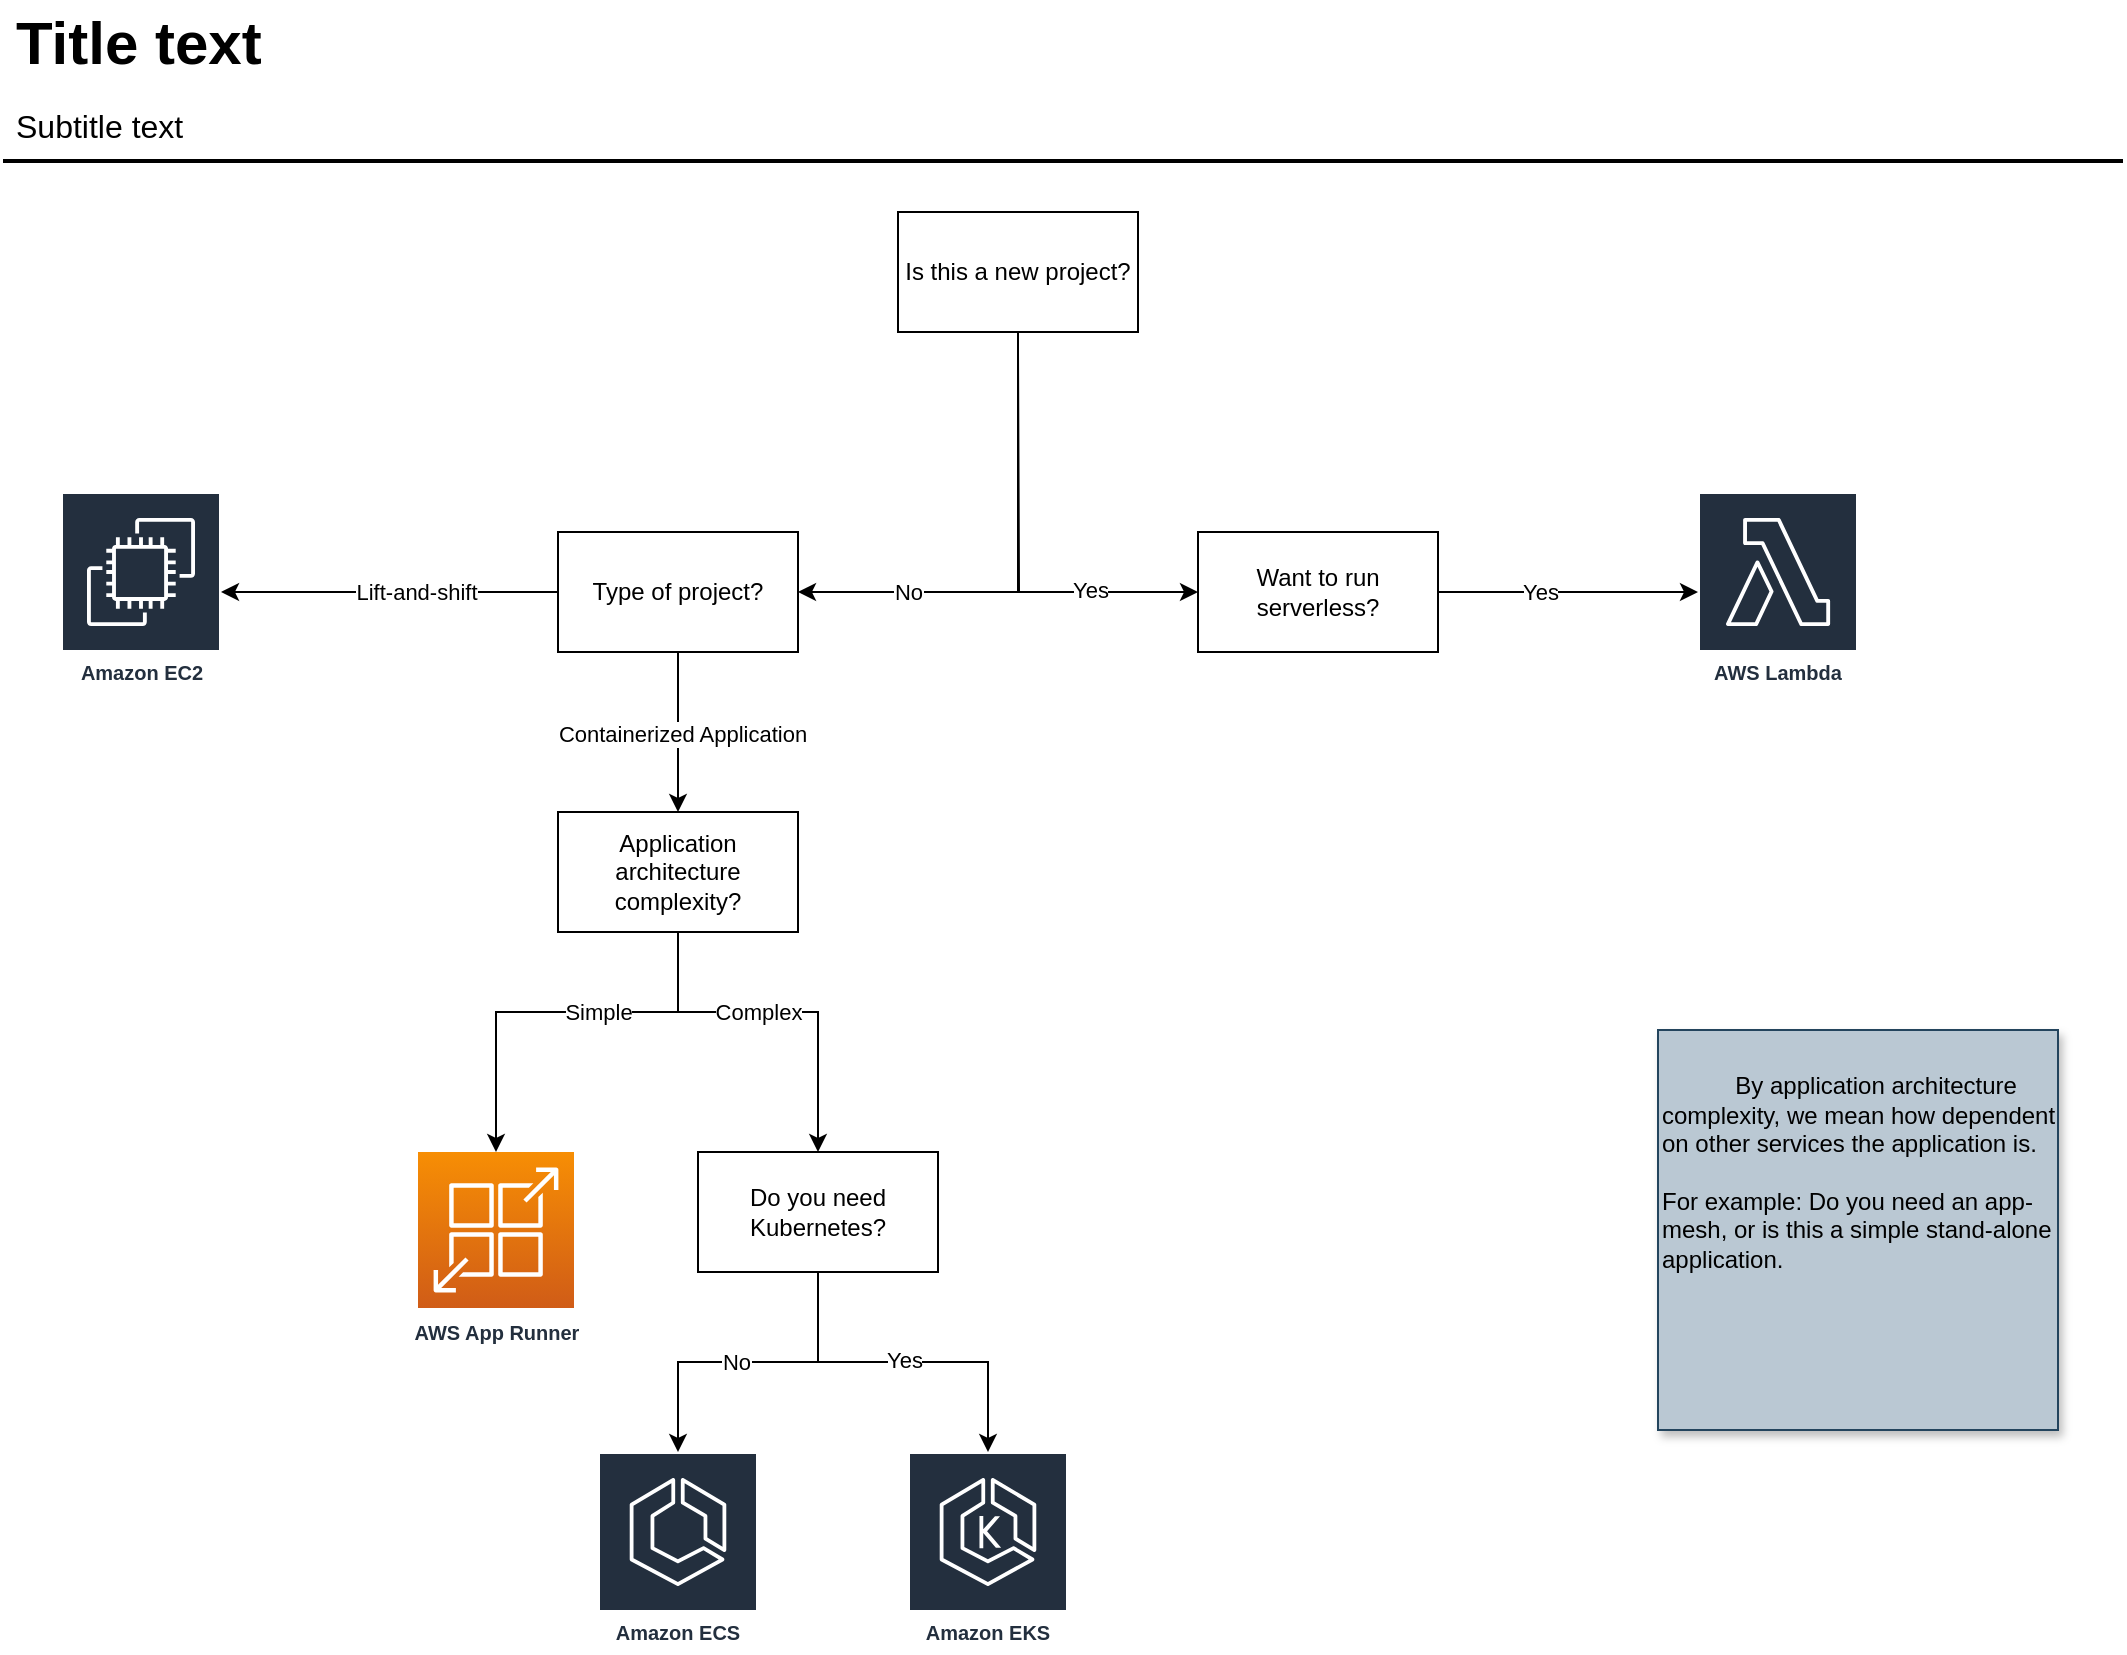 <mxfile version="18.0.0" type="device"><diagram id="Ht1M8jgEwFfnCIfOTk4-" name="Page-1"><mxGraphModel dx="1343" dy="1065" grid="1" gridSize="10" guides="1" tooltips="1" connect="1" arrows="1" fold="1" page="1" pageScale="1" pageWidth="1169" pageHeight="827" math="0" shadow="0"><root><mxCell id="0"/><mxCell id="1" parent="0"/><mxCell id="-QjtrjUzRDEMRZ5MF8oH-47" value="Title text" style="text;html=1;resizable=0;points=[];autosize=1;align=left;verticalAlign=top;spacingTop=-4;fontSize=30;fontStyle=1" parent="1" vertex="1"><mxGeometry x="56.5" y="64.5" width="130" height="40" as="geometry"/></mxCell><mxCell id="-QjtrjUzRDEMRZ5MF8oH-48" value="Subtitle text&lt;br style=&quot;font-size: 16px&quot;&gt;" style="text;html=1;resizable=0;points=[];autosize=1;align=left;verticalAlign=top;spacingTop=-4;fontSize=16;" parent="1" vertex="1"><mxGeometry x="56.5" y="114.5" width="100" height="20" as="geometry"/></mxCell><mxCell id="SCVMTBWpLvtzJIhz15lM-1" value="" style="line;strokeWidth=2;html=1;fontSize=14;" parent="1" vertex="1"><mxGeometry x="52.5" y="139.5" width="1060" height="10" as="geometry"/></mxCell><mxCell id="QQipETS9zG8AlzzD9p20-27" value="" style="edgeStyle=orthogonalEdgeStyle;rounded=0;orthogonalLoop=1;jettySize=auto;html=1;startArrow=classic;startFill=1;endArrow=none;endFill=0;exitX=0;exitY=0.5;exitDx=0;exitDy=0;" edge="1" parent="1" source="QQipETS9zG8AlzzD9p20-26"><mxGeometry relative="1" as="geometry"><mxPoint x="560" y="240" as="targetPoint"/></mxGeometry></mxCell><mxCell id="QQipETS9zG8AlzzD9p20-28" value="Yes" style="edgeLabel;html=1;align=center;verticalAlign=middle;resizable=0;points=[];" vertex="1" connectable="0" parent="QQipETS9zG8AlzzD9p20-27"><mxGeometry x="-0.482" y="-1" relative="1" as="geometry"><mxPoint as="offset"/></mxGeometry></mxCell><mxCell id="QQipETS9zG8AlzzD9p20-1" value="Is this a new project?" style="rounded=0;whiteSpace=wrap;html=1;" vertex="1" parent="1"><mxGeometry x="500" y="170" width="120" height="60" as="geometry"/></mxCell><mxCell id="QQipETS9zG8AlzzD9p20-4" value="" style="edgeStyle=orthogonalEdgeStyle;rounded=0;orthogonalLoop=1;jettySize=auto;html=1;startArrow=classic;startFill=1;endArrow=none;endFill=0;" edge="1" parent="1" source="QQipETS9zG8AlzzD9p20-2" target="QQipETS9zG8AlzzD9p20-1"><mxGeometry relative="1" as="geometry"/></mxCell><mxCell id="QQipETS9zG8AlzzD9p20-5" value="No" style="edgeLabel;html=1;align=center;verticalAlign=middle;resizable=0;points=[];" vertex="1" connectable="0" parent="QQipETS9zG8AlzzD9p20-4"><mxGeometry x="0.075" y="1" relative="1" as="geometry"><mxPoint x="-54" y="19" as="offset"/></mxGeometry></mxCell><mxCell id="QQipETS9zG8AlzzD9p20-7" value="" style="edgeStyle=orthogonalEdgeStyle;rounded=0;orthogonalLoop=1;jettySize=auto;html=1;" edge="1" parent="1" source="QQipETS9zG8AlzzD9p20-2" target="QQipETS9zG8AlzzD9p20-6"><mxGeometry relative="1" as="geometry"/></mxCell><mxCell id="QQipETS9zG8AlzzD9p20-8" value="&lt;div&gt;Containerized Application&lt;/div&gt;" style="edgeLabel;html=1;align=center;verticalAlign=middle;resizable=0;points=[];" vertex="1" connectable="0" parent="QQipETS9zG8AlzzD9p20-7"><mxGeometry x="-0.016" y="2" relative="1" as="geometry"><mxPoint y="1" as="offset"/></mxGeometry></mxCell><mxCell id="QQipETS9zG8AlzzD9p20-33" style="edgeStyle=orthogonalEdgeStyle;rounded=0;orthogonalLoop=1;jettySize=auto;html=1;exitX=0;exitY=0.5;exitDx=0;exitDy=0;startArrow=none;startFill=0;endArrow=classic;endFill=1;" edge="1" parent="1" source="QQipETS9zG8AlzzD9p20-2" target="QQipETS9zG8AlzzD9p20-32"><mxGeometry relative="1" as="geometry"/></mxCell><mxCell id="QQipETS9zG8AlzzD9p20-34" value="Lift-and-shift" style="edgeLabel;html=1;align=center;verticalAlign=middle;resizable=0;points=[];spacing=10;" vertex="1" connectable="0" parent="QQipETS9zG8AlzzD9p20-33"><mxGeometry x="-0.267" y="5" relative="1" as="geometry"><mxPoint x="-9" y="-5" as="offset"/></mxGeometry></mxCell><mxCell id="QQipETS9zG8AlzzD9p20-2" value="Type of project?" style="rounded=0;whiteSpace=wrap;html=1;" vertex="1" parent="1"><mxGeometry x="330" y="330" width="120" height="60" as="geometry"/></mxCell><mxCell id="QQipETS9zG8AlzzD9p20-10" value="" style="edgeStyle=orthogonalEdgeStyle;rounded=0;orthogonalLoop=1;jettySize=auto;html=1;entryX=0.5;entryY=0;entryDx=0;entryDy=0;entryPerimeter=0;" edge="1" parent="1" source="QQipETS9zG8AlzzD9p20-6" target="QQipETS9zG8AlzzD9p20-11"><mxGeometry relative="1" as="geometry"><mxPoint x="390" y="610" as="targetPoint"/><Array as="points"><mxPoint x="390" y="570"/><mxPoint x="299" y="570"/></Array></mxGeometry></mxCell><mxCell id="QQipETS9zG8AlzzD9p20-13" value="&lt;div&gt;Simple&lt;/div&gt;" style="edgeLabel;html=1;align=center;verticalAlign=middle;resizable=0;points=[];" vertex="1" connectable="0" parent="QQipETS9zG8AlzzD9p20-10"><mxGeometry x="0.005" y="5" relative="1" as="geometry"><mxPoint x="21" y="-5" as="offset"/></mxGeometry></mxCell><mxCell id="QQipETS9zG8AlzzD9p20-15" value="" style="edgeStyle=orthogonalEdgeStyle;rounded=0;orthogonalLoop=1;jettySize=auto;html=1;" edge="1" parent="1" source="QQipETS9zG8AlzzD9p20-6" target="QQipETS9zG8AlzzD9p20-14"><mxGeometry relative="1" as="geometry"><Array as="points"><mxPoint x="390" y="570"/><mxPoint x="460" y="570"/></Array></mxGeometry></mxCell><mxCell id="QQipETS9zG8AlzzD9p20-35" value="Complex" style="edgeLabel;html=1;align=center;verticalAlign=middle;resizable=0;points=[];" vertex="1" connectable="0" parent="QQipETS9zG8AlzzD9p20-15"><mxGeometry x="0.067" y="-4" relative="1" as="geometry"><mxPoint x="-16" y="-4" as="offset"/></mxGeometry></mxCell><mxCell id="QQipETS9zG8AlzzD9p20-6" value="Application architecture complexity?" style="whiteSpace=wrap;html=1;rounded=0;" vertex="1" parent="1"><mxGeometry x="330" y="470" width="120" height="60" as="geometry"/></mxCell><mxCell id="QQipETS9zG8AlzzD9p20-11" value="&lt;div style=&quot;font-size: 10px;&quot;&gt;&lt;b&gt;AWS App Runner&lt;/b&gt;&lt;/div&gt;" style="sketch=0;points=[[0,0,0],[0.25,0,0],[0.5,0,0],[0.75,0,0],[1,0,0],[0,1,0],[0.25,1,0],[0.5,1,0],[0.75,1,0],[1,1,0],[0,0.25,0],[0,0.5,0],[0,0.75,0],[1,0.25,0],[1,0.5,0],[1,0.75,0]];outlineConnect=0;fontColor=#232F3E;gradientColor=#F78E04;gradientDirection=north;fillColor=#D05C17;strokeColor=#ffffff;dashed=0;verticalLabelPosition=bottom;verticalAlign=top;align=center;html=1;fontSize=12;fontStyle=0;aspect=fixed;shape=mxgraph.aws4.resourceIcon;resIcon=mxgraph.aws4.app_runner;" vertex="1" parent="1"><mxGeometry x="260" y="640" width="78" height="78" as="geometry"/></mxCell><mxCell id="QQipETS9zG8AlzzD9p20-17" style="edgeStyle=orthogonalEdgeStyle;rounded=0;orthogonalLoop=1;jettySize=auto;html=1;" edge="1" parent="1" source="QQipETS9zG8AlzzD9p20-14" target="QQipETS9zG8AlzzD9p20-16"><mxGeometry relative="1" as="geometry"/></mxCell><mxCell id="QQipETS9zG8AlzzD9p20-18" value="No" style="edgeLabel;html=1;align=center;verticalAlign=middle;resizable=0;points=[];" vertex="1" connectable="0" parent="QQipETS9zG8AlzzD9p20-17"><mxGeometry x="0.083" y="-1" relative="1" as="geometry"><mxPoint y="1" as="offset"/></mxGeometry></mxCell><mxCell id="QQipETS9zG8AlzzD9p20-20" style="edgeStyle=orthogonalEdgeStyle;rounded=0;orthogonalLoop=1;jettySize=auto;html=1;" edge="1" parent="1" source="QQipETS9zG8AlzzD9p20-14" target="QQipETS9zG8AlzzD9p20-19"><mxGeometry relative="1" as="geometry"/></mxCell><mxCell id="QQipETS9zG8AlzzD9p20-21" value="&lt;div&gt;Yes&lt;/div&gt;" style="edgeLabel;html=1;align=center;verticalAlign=middle;resizable=0;points=[];" vertex="1" connectable="0" parent="QQipETS9zG8AlzzD9p20-20"><mxGeometry x="0.171" y="1" relative="1" as="geometry"><mxPoint x="-15" as="offset"/></mxGeometry></mxCell><mxCell id="QQipETS9zG8AlzzD9p20-14" value="Do you need Kubernetes?" style="whiteSpace=wrap;html=1;rounded=0;" vertex="1" parent="1"><mxGeometry x="400" y="640" width="120" height="60" as="geometry"/></mxCell><mxCell id="QQipETS9zG8AlzzD9p20-16" value="Amazon ECS" style="sketch=0;outlineConnect=0;fontColor=#232F3E;gradientColor=none;strokeColor=#ffffff;fillColor=#232F3E;dashed=0;verticalLabelPosition=middle;verticalAlign=bottom;align=center;html=1;whiteSpace=wrap;fontSize=10;fontStyle=1;spacing=3;shape=mxgraph.aws4.productIcon;prIcon=mxgraph.aws4.ecs;" vertex="1" parent="1"><mxGeometry x="350" y="790" width="80" height="100" as="geometry"/></mxCell><mxCell id="QQipETS9zG8AlzzD9p20-19" value="Amazon EKS" style="sketch=0;outlineConnect=0;fontColor=#232F3E;gradientColor=none;strokeColor=#ffffff;fillColor=#232F3E;dashed=0;verticalLabelPosition=middle;verticalAlign=bottom;align=center;html=1;whiteSpace=wrap;fontSize=10;fontStyle=1;spacing=3;shape=mxgraph.aws4.productIcon;prIcon=mxgraph.aws4.eks;" vertex="1" parent="1"><mxGeometry x="505" y="790" width="80" height="100" as="geometry"/></mxCell><mxCell id="QQipETS9zG8AlzzD9p20-30" style="edgeStyle=orthogonalEdgeStyle;rounded=0;orthogonalLoop=1;jettySize=auto;html=1;startArrow=none;startFill=0;endArrow=classic;endFill=1;" edge="1" parent="1" source="QQipETS9zG8AlzzD9p20-26" target="QQipETS9zG8AlzzD9p20-29"><mxGeometry relative="1" as="geometry"/></mxCell><mxCell id="QQipETS9zG8AlzzD9p20-31" value="Yes" style="edgeLabel;html=1;align=center;verticalAlign=middle;resizable=0;points=[];" vertex="1" connectable="0" parent="QQipETS9zG8AlzzD9p20-30"><mxGeometry x="-0.419" y="-1" relative="1" as="geometry"><mxPoint x="13" y="-1" as="offset"/></mxGeometry></mxCell><mxCell id="QQipETS9zG8AlzzD9p20-26" value="Want to run serverless?" style="whiteSpace=wrap;html=1;rounded=0;" vertex="1" parent="1"><mxGeometry x="650" y="330" width="120" height="60" as="geometry"/></mxCell><mxCell id="QQipETS9zG8AlzzD9p20-29" value="AWS Lambda" style="sketch=0;outlineConnect=0;fontColor=#232F3E;gradientColor=none;strokeColor=#ffffff;fillColor=#232F3E;dashed=0;verticalLabelPosition=middle;verticalAlign=bottom;align=center;html=1;whiteSpace=wrap;fontSize=10;fontStyle=1;spacing=3;shape=mxgraph.aws4.productIcon;prIcon=mxgraph.aws4.lambda;" vertex="1" parent="1"><mxGeometry x="900" y="310" width="80" height="100" as="geometry"/></mxCell><mxCell id="QQipETS9zG8AlzzD9p20-32" value="Amazon EC2" style="sketch=0;outlineConnect=0;fontColor=#232F3E;gradientColor=none;strokeColor=#ffffff;fillColor=#232F3E;dashed=0;verticalLabelPosition=middle;verticalAlign=bottom;align=center;html=1;whiteSpace=wrap;fontSize=10;fontStyle=1;spacing=3;shape=mxgraph.aws4.productIcon;prIcon=mxgraph.aws4.ec2;" vertex="1" parent="1"><mxGeometry x="81.5" y="310" width="80" height="100" as="geometry"/></mxCell><mxCell id="QQipETS9zG8AlzzD9p20-39" value="" style="group" vertex="1" connectable="0" parent="1"><mxGeometry x="880" y="579" width="200" height="200" as="geometry"/></mxCell><mxCell id="QQipETS9zG8AlzzD9p20-37" value="&lt;div align=&quot;left&quot;&gt;&amp;nbsp;&amp;nbsp;&amp;nbsp;&amp;nbsp;&amp;nbsp;&amp;nbsp;&amp;nbsp;&amp;nbsp;&amp;nbsp;&amp;nbsp;&amp;nbsp;&amp;nbsp; &lt;br&gt;&lt;/div&gt;&lt;div align=&quot;left&quot;&gt;&amp;nbsp;&amp;nbsp;&amp;nbsp;&amp;nbsp;&amp;nbsp;&amp;nbsp;&amp;nbsp;&amp;nbsp;&amp;nbsp;&amp;nbsp; By application architecture complexity, we mean how dependent on other services the application is. &lt;br&gt;&lt;/div&gt;&lt;div align=&quot;left&quot;&gt;&lt;br&gt;&lt;/div&gt;&lt;div align=&quot;left&quot;&gt;For example: Do you need an app-mesh, or is this a simple stand-alone application.&lt;/div&gt;" style="whiteSpace=wrap;html=1;aspect=fixed;fillColor=#bac8d3;strokeColor=#23445d;verticalAlign=top;rounded=0;glass=0;shadow=1;sketch=0;align=left;" vertex="1" parent="QQipETS9zG8AlzzD9p20-39"><mxGeometry width="200" height="200" as="geometry"/></mxCell><mxCell id="QQipETS9zG8AlzzD9p20-38" value="" style="shape=image;html=1;verticalAlign=top;verticalLabelPosition=bottom;labelBackgroundColor=#ffffff;imageAspect=0;aspect=fixed;image=https://cdn0.iconfinder.com/data/icons/phosphor-regular-vol-3/256/number-square-one-128.png" vertex="1" parent="QQipETS9zG8AlzzD9p20-39"><mxGeometry x="5" y="10" width="30" height="30" as="geometry"/></mxCell><mxCell id="QQipETS9zG8AlzzD9p20-41" value="" style="shape=image;html=1;verticalAlign=top;verticalLabelPosition=bottom;labelBackgroundColor=#ffffff;imageAspect=0;aspect=fixed;image=https://cdn0.iconfinder.com/data/icons/phosphor-regular-vol-3/256/number-square-one-128.png" vertex="1" parent="1"><mxGeometry x="422" y="507" width="10" height="10" as="geometry"/></mxCell></root></mxGraphModel></diagram></mxfile>